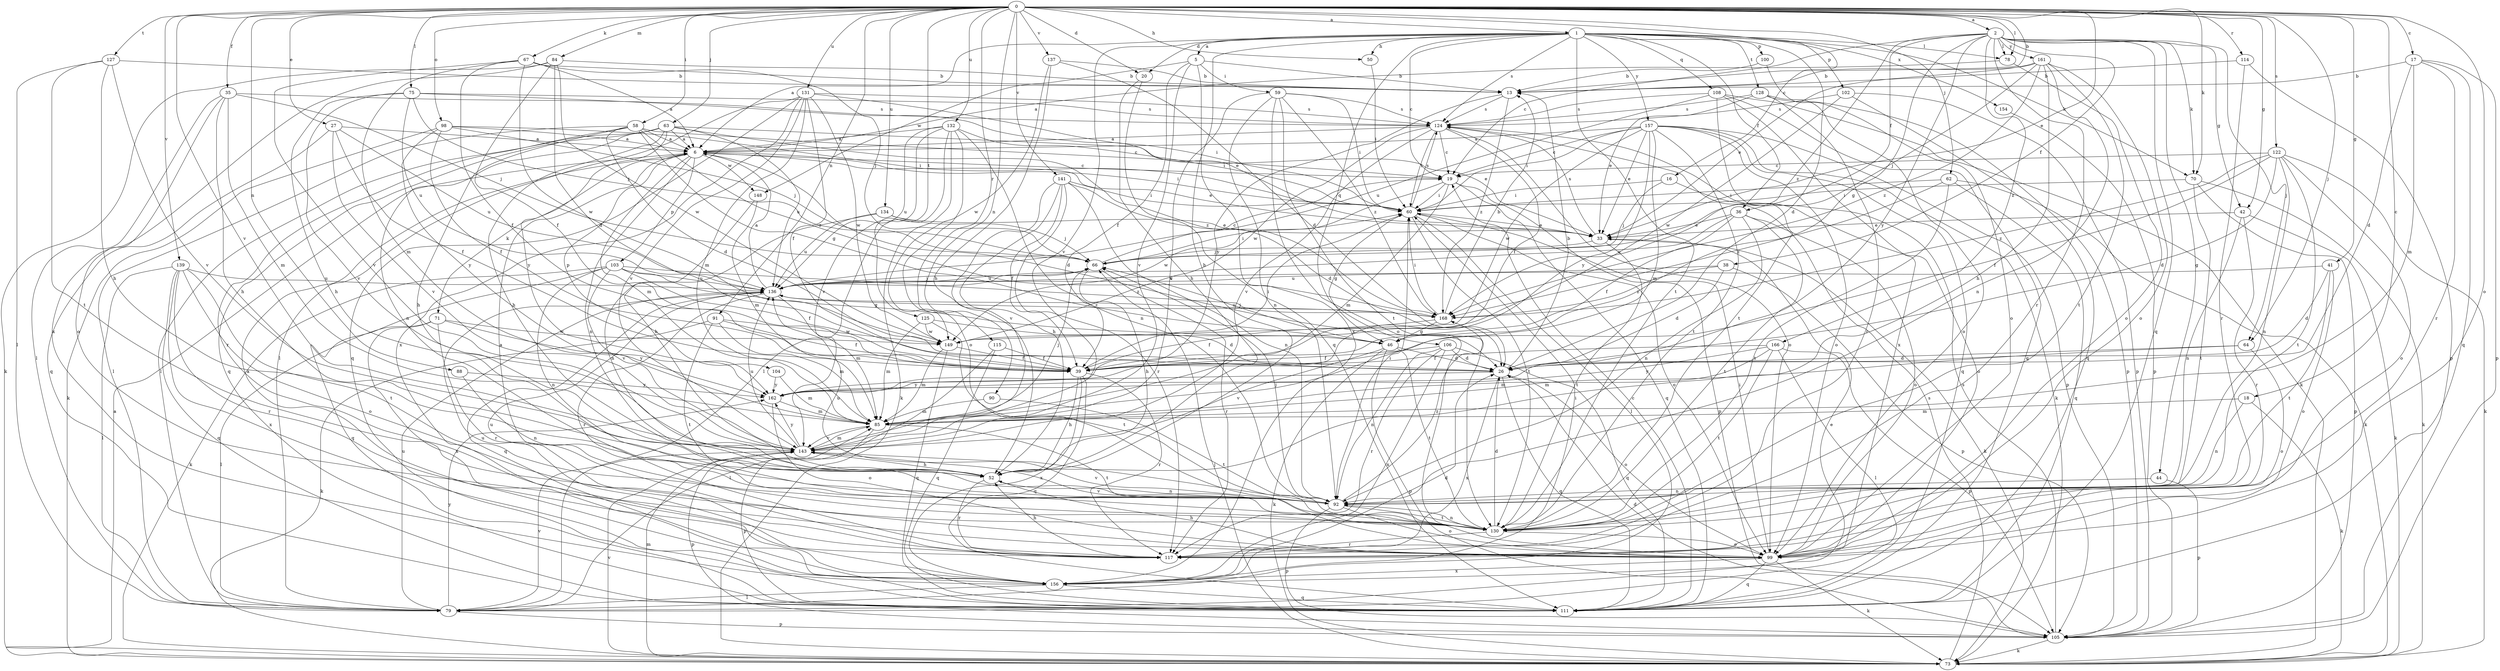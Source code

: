 strict digraph  {
0;
1;
2;
5;
6;
13;
16;
17;
18;
19;
20;
26;
27;
33;
35;
36;
38;
39;
41;
42;
44;
46;
50;
52;
58;
59;
60;
62;
63;
64;
66;
67;
70;
71;
73;
75;
78;
79;
84;
85;
88;
90;
91;
92;
98;
99;
100;
102;
103;
104;
105;
106;
108;
111;
114;
115;
117;
122;
124;
125;
127;
128;
130;
131;
132;
134;
136;
137;
139;
141;
143;
148;
149;
154;
156;
157;
161;
162;
166;
168;
0 -> 1  [label=a];
0 -> 2  [label=a];
0 -> 13  [label=b];
0 -> 16  [label=c];
0 -> 17  [label=c];
0 -> 18  [label=c];
0 -> 20  [label=d];
0 -> 27  [label=e];
0 -> 33  [label=e];
0 -> 35  [label=f];
0 -> 41  [label=g];
0 -> 42  [label=g];
0 -> 50  [label=h];
0 -> 58  [label=i];
0 -> 62  [label=j];
0 -> 63  [label=j];
0 -> 64  [label=j];
0 -> 67  [label=k];
0 -> 70  [label=k];
0 -> 75  [label=l];
0 -> 78  [label=l];
0 -> 84  [label=m];
0 -> 88  [label=n];
0 -> 90  [label=n];
0 -> 91  [label=n];
0 -> 98  [label=o];
0 -> 99  [label=o];
0 -> 114  [label=r];
0 -> 115  [label=r];
0 -> 122  [label=s];
0 -> 125  [label=t];
0 -> 127  [label=t];
0 -> 131  [label=u];
0 -> 132  [label=u];
0 -> 134  [label=u];
0 -> 137  [label=v];
0 -> 139  [label=v];
0 -> 141  [label=v];
0 -> 143  [label=v];
1 -> 5  [label=a];
1 -> 6  [label=a];
1 -> 19  [label=c];
1 -> 20  [label=d];
1 -> 26  [label=d];
1 -> 36  [label=f];
1 -> 50  [label=h];
1 -> 52  [label=h];
1 -> 70  [label=k];
1 -> 78  [label=l];
1 -> 100  [label=p];
1 -> 102  [label=p];
1 -> 106  [label=q];
1 -> 108  [label=q];
1 -> 124  [label=s];
1 -> 128  [label=t];
1 -> 130  [label=t];
1 -> 143  [label=v];
1 -> 154  [label=x];
1 -> 157  [label=y];
2 -> 19  [label=c];
2 -> 36  [label=f];
2 -> 38  [label=f];
2 -> 42  [label=g];
2 -> 44  [label=g];
2 -> 46  [label=g];
2 -> 64  [label=j];
2 -> 70  [label=k];
2 -> 78  [label=l];
2 -> 111  [label=q];
2 -> 117  [label=r];
2 -> 161  [label=y];
2 -> 162  [label=y];
2 -> 166  [label=z];
2 -> 168  [label=z];
5 -> 13  [label=b];
5 -> 39  [label=f];
5 -> 59  [label=i];
5 -> 143  [label=v];
5 -> 148  [label=w];
5 -> 156  [label=x];
6 -> 19  [label=c];
6 -> 26  [label=d];
6 -> 33  [label=e];
6 -> 60  [label=i];
6 -> 71  [label=k];
6 -> 85  [label=m];
6 -> 92  [label=n];
6 -> 103  [label=p];
6 -> 104  [label=p];
6 -> 148  [label=w];
13 -> 124  [label=s];
13 -> 162  [label=y];
13 -> 168  [label=z];
16 -> 60  [label=i];
16 -> 66  [label=j];
16 -> 99  [label=o];
17 -> 13  [label=b];
17 -> 26  [label=d];
17 -> 85  [label=m];
17 -> 105  [label=p];
17 -> 111  [label=q];
17 -> 117  [label=r];
18 -> 73  [label=k];
18 -> 85  [label=m];
18 -> 92  [label=n];
19 -> 60  [label=i];
19 -> 85  [label=m];
19 -> 105  [label=p];
19 -> 111  [label=q];
19 -> 149  [label=w];
20 -> 52  [label=h];
20 -> 111  [label=q];
26 -> 13  [label=b];
26 -> 99  [label=o];
26 -> 111  [label=q];
26 -> 156  [label=x];
26 -> 162  [label=y];
27 -> 6  [label=a];
27 -> 39  [label=f];
27 -> 111  [label=q];
27 -> 136  [label=u];
27 -> 143  [label=v];
33 -> 66  [label=j];
33 -> 73  [label=k];
33 -> 124  [label=s];
33 -> 130  [label=t];
35 -> 52  [label=h];
35 -> 66  [label=j];
35 -> 79  [label=l];
35 -> 85  [label=m];
35 -> 99  [label=o];
35 -> 124  [label=s];
36 -> 33  [label=e];
36 -> 39  [label=f];
36 -> 92  [label=n];
36 -> 99  [label=o];
36 -> 130  [label=t];
36 -> 136  [label=u];
38 -> 26  [label=d];
38 -> 105  [label=p];
38 -> 136  [label=u];
38 -> 168  [label=z];
39 -> 52  [label=h];
39 -> 60  [label=i];
39 -> 111  [label=q];
39 -> 117  [label=r];
39 -> 156  [label=x];
41 -> 26  [label=d];
41 -> 99  [label=o];
41 -> 130  [label=t];
41 -> 136  [label=u];
42 -> 33  [label=e];
42 -> 73  [label=k];
42 -> 92  [label=n];
42 -> 117  [label=r];
44 -> 92  [label=n];
44 -> 105  [label=p];
46 -> 26  [label=d];
46 -> 66  [label=j];
46 -> 73  [label=k];
46 -> 105  [label=p];
46 -> 130  [label=t];
46 -> 143  [label=v];
50 -> 60  [label=i];
52 -> 92  [label=n];
52 -> 117  [label=r];
58 -> 6  [label=a];
58 -> 19  [label=c];
58 -> 26  [label=d];
58 -> 46  [label=g];
58 -> 52  [label=h];
58 -> 79  [label=l];
58 -> 117  [label=r];
58 -> 168  [label=z];
59 -> 60  [label=i];
59 -> 92  [label=n];
59 -> 99  [label=o];
59 -> 124  [label=s];
59 -> 130  [label=t];
59 -> 143  [label=v];
59 -> 168  [label=z];
60 -> 33  [label=e];
60 -> 46  [label=g];
60 -> 79  [label=l];
60 -> 99  [label=o];
60 -> 124  [label=s];
60 -> 130  [label=t];
62 -> 60  [label=i];
62 -> 73  [label=k];
62 -> 111  [label=q];
62 -> 130  [label=t];
62 -> 168  [label=z];
63 -> 6  [label=a];
63 -> 33  [label=e];
63 -> 52  [label=h];
63 -> 79  [label=l];
63 -> 92  [label=n];
63 -> 111  [label=q];
63 -> 136  [label=u];
63 -> 162  [label=y];
63 -> 168  [label=z];
64 -> 26  [label=d];
64 -> 85  [label=m];
64 -> 99  [label=o];
66 -> 19  [label=c];
66 -> 52  [label=h];
66 -> 60  [label=i];
66 -> 117  [label=r];
66 -> 136  [label=u];
67 -> 6  [label=a];
67 -> 13  [label=b];
67 -> 39  [label=f];
67 -> 66  [label=j];
67 -> 85  [label=m];
67 -> 143  [label=v];
67 -> 149  [label=w];
70 -> 60  [label=i];
70 -> 73  [label=k];
70 -> 105  [label=p];
70 -> 130  [label=t];
71 -> 79  [label=l];
71 -> 117  [label=r];
71 -> 149  [label=w];
71 -> 156  [label=x];
71 -> 162  [label=y];
73 -> 6  [label=a];
73 -> 66  [label=j];
73 -> 85  [label=m];
73 -> 124  [label=s];
73 -> 143  [label=v];
75 -> 33  [label=e];
75 -> 52  [label=h];
75 -> 66  [label=j];
75 -> 124  [label=s];
75 -> 136  [label=u];
75 -> 143  [label=v];
78 -> 6  [label=a];
78 -> 99  [label=o];
79 -> 33  [label=e];
79 -> 105  [label=p];
79 -> 136  [label=u];
79 -> 143  [label=v];
79 -> 162  [label=y];
84 -> 13  [label=b];
84 -> 26  [label=d];
84 -> 39  [label=f];
84 -> 73  [label=k];
84 -> 149  [label=w];
84 -> 156  [label=x];
85 -> 66  [label=j];
85 -> 105  [label=p];
85 -> 130  [label=t];
85 -> 143  [label=v];
88 -> 92  [label=n];
88 -> 162  [label=y];
90 -> 85  [label=m];
90 -> 130  [label=t];
91 -> 39  [label=f];
91 -> 73  [label=k];
91 -> 85  [label=m];
91 -> 130  [label=t];
91 -> 149  [label=w];
92 -> 60  [label=i];
92 -> 66  [label=j];
92 -> 99  [label=o];
92 -> 105  [label=p];
92 -> 130  [label=t];
92 -> 136  [label=u];
92 -> 143  [label=v];
92 -> 168  [label=z];
98 -> 6  [label=a];
98 -> 39  [label=f];
98 -> 60  [label=i];
98 -> 66  [label=j];
98 -> 73  [label=k];
98 -> 162  [label=y];
99 -> 52  [label=h];
99 -> 60  [label=i];
99 -> 73  [label=k];
99 -> 111  [label=q];
99 -> 156  [label=x];
100 -> 13  [label=b];
100 -> 99  [label=o];
102 -> 105  [label=p];
102 -> 111  [label=q];
102 -> 124  [label=s];
102 -> 149  [label=w];
103 -> 39  [label=f];
103 -> 46  [label=g];
103 -> 73  [label=k];
103 -> 92  [label=n];
103 -> 111  [label=q];
103 -> 136  [label=u];
103 -> 143  [label=v];
103 -> 168  [label=z];
104 -> 85  [label=m];
104 -> 162  [label=y];
105 -> 26  [label=d];
105 -> 73  [label=k];
105 -> 124  [label=s];
106 -> 26  [label=d];
106 -> 39  [label=f];
106 -> 92  [label=n];
106 -> 111  [label=q];
106 -> 117  [label=r];
106 -> 156  [label=x];
108 -> 73  [label=k];
108 -> 111  [label=q];
108 -> 124  [label=s];
108 -> 130  [label=t];
108 -> 136  [label=u];
108 -> 156  [label=x];
111 -> 19  [label=c];
114 -> 13  [label=b];
114 -> 105  [label=p];
114 -> 117  [label=r];
115 -> 39  [label=f];
115 -> 79  [label=l];
115 -> 111  [label=q];
117 -> 52  [label=h];
117 -> 136  [label=u];
122 -> 19  [label=c];
122 -> 26  [label=d];
122 -> 39  [label=f];
122 -> 73  [label=k];
122 -> 92  [label=n];
122 -> 99  [label=o];
122 -> 130  [label=t];
122 -> 168  [label=z];
124 -> 6  [label=a];
124 -> 19  [label=c];
124 -> 39  [label=f];
124 -> 60  [label=i];
124 -> 99  [label=o];
124 -> 143  [label=v];
124 -> 149  [label=w];
125 -> 26  [label=d];
125 -> 85  [label=m];
125 -> 130  [label=t];
125 -> 149  [label=w];
127 -> 13  [label=b];
127 -> 52  [label=h];
127 -> 79  [label=l];
127 -> 130  [label=t];
127 -> 143  [label=v];
128 -> 33  [label=e];
128 -> 99  [label=o];
128 -> 105  [label=p];
128 -> 117  [label=r];
128 -> 124  [label=s];
130 -> 6  [label=a];
130 -> 26  [label=d];
130 -> 92  [label=n];
130 -> 99  [label=o];
130 -> 117  [label=r];
130 -> 143  [label=v];
131 -> 39  [label=f];
131 -> 60  [label=i];
131 -> 79  [label=l];
131 -> 85  [label=m];
131 -> 111  [label=q];
131 -> 124  [label=s];
131 -> 143  [label=v];
131 -> 149  [label=w];
131 -> 156  [label=x];
132 -> 6  [label=a];
132 -> 60  [label=i];
132 -> 73  [label=k];
132 -> 79  [label=l];
132 -> 92  [label=n];
132 -> 99  [label=o];
132 -> 136  [label=u];
132 -> 143  [label=v];
134 -> 33  [label=e];
134 -> 66  [label=j];
134 -> 92  [label=n];
134 -> 136  [label=u];
136 -> 6  [label=a];
136 -> 66  [label=j];
136 -> 85  [label=m];
136 -> 111  [label=q];
136 -> 117  [label=r];
136 -> 168  [label=z];
137 -> 13  [label=b];
137 -> 26  [label=d];
137 -> 52  [label=h];
137 -> 149  [label=w];
139 -> 79  [label=l];
139 -> 99  [label=o];
139 -> 111  [label=q];
139 -> 117  [label=r];
139 -> 130  [label=t];
139 -> 136  [label=u];
139 -> 156  [label=x];
141 -> 26  [label=d];
141 -> 39  [label=f];
141 -> 52  [label=h];
141 -> 60  [label=i];
141 -> 92  [label=n];
141 -> 117  [label=r];
141 -> 143  [label=v];
143 -> 52  [label=h];
143 -> 85  [label=m];
143 -> 105  [label=p];
143 -> 136  [label=u];
143 -> 162  [label=y];
148 -> 52  [label=h];
148 -> 85  [label=m];
149 -> 39  [label=f];
149 -> 85  [label=m];
149 -> 111  [label=q];
154 -> 105  [label=p];
156 -> 6  [label=a];
156 -> 26  [label=d];
156 -> 60  [label=i];
156 -> 79  [label=l];
156 -> 111  [label=q];
156 -> 136  [label=u];
157 -> 6  [label=a];
157 -> 19  [label=c];
157 -> 33  [label=e];
157 -> 60  [label=i];
157 -> 73  [label=k];
157 -> 85  [label=m];
157 -> 99  [label=o];
157 -> 105  [label=p];
157 -> 111  [label=q];
157 -> 130  [label=t];
157 -> 149  [label=w];
157 -> 162  [label=y];
161 -> 13  [label=b];
161 -> 33  [label=e];
161 -> 52  [label=h];
161 -> 66  [label=j];
161 -> 92  [label=n];
161 -> 99  [label=o];
161 -> 130  [label=t];
161 -> 168  [label=z];
162 -> 85  [label=m];
162 -> 99  [label=o];
166 -> 39  [label=f];
166 -> 79  [label=l];
166 -> 85  [label=m];
166 -> 105  [label=p];
166 -> 130  [label=t];
166 -> 162  [label=y];
168 -> 13  [label=b];
168 -> 39  [label=f];
168 -> 46  [label=g];
168 -> 60  [label=i];
168 -> 136  [label=u];
}

